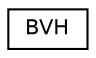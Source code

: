 digraph "Graphical Class Hierarchy"
{
  edge [fontname="Helvetica",fontsize="10",labelfontname="Helvetica",labelfontsize="10"];
  node [fontname="Helvetica",fontsize="10",shape=record];
  rankdir="LR";
  Node0 [label="BVH",height=0.2,width=0.4,color="black", fillcolor="white", style="filled",URL="$classBVH.html",tooltip="represents bounding volume hierachy, an acceleration structure which makes ray tracing much more effi..."];
}
